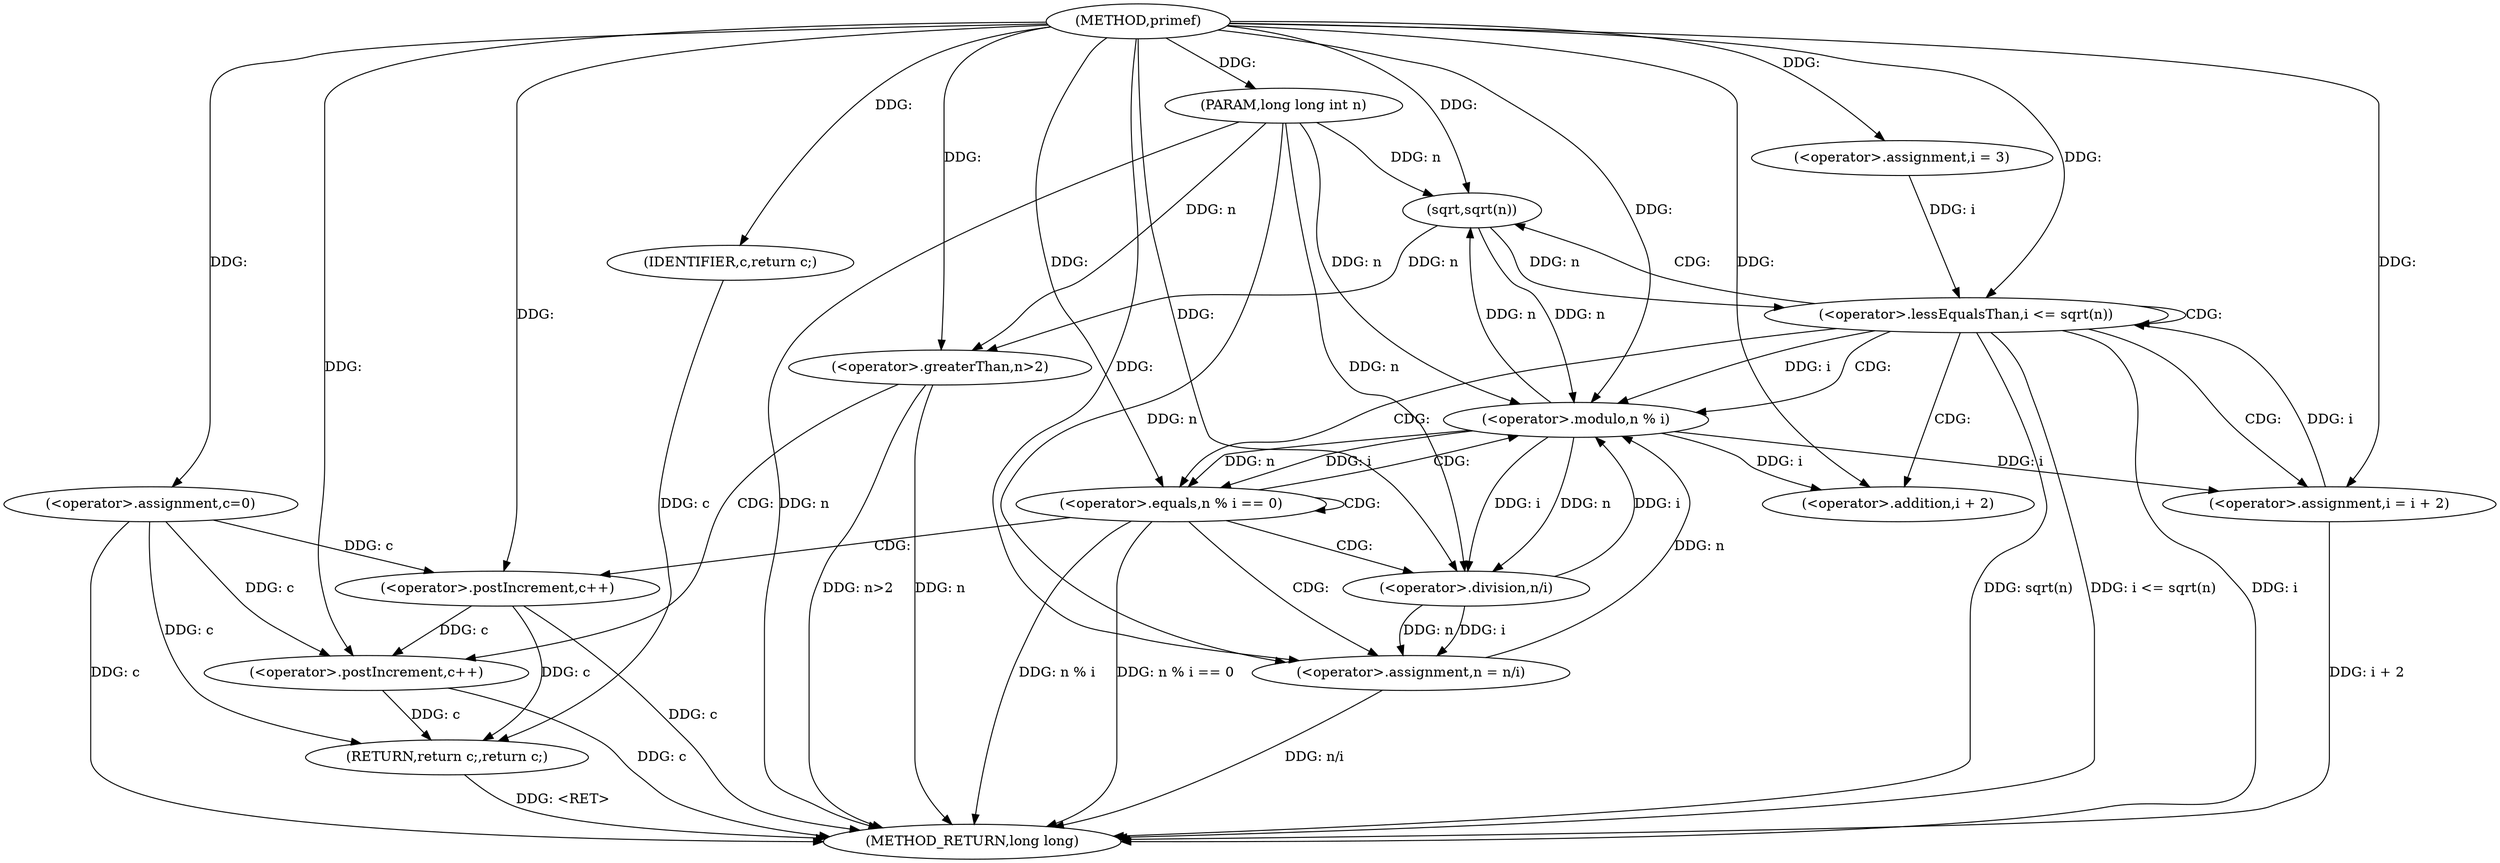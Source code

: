 digraph "primef" {  
"1000137" [label = "(METHOD,primef)" ]
"1000181" [label = "(METHOD_RETURN,long long)" ]
"1000138" [label = "(PARAM,long long int n)" ]
"1000141" [label = "(<operator>.assignment,c=0)" ]
"1000179" [label = "(RETURN,return c;,return c;)" ]
"1000146" [label = "(<operator>.assignment,i = 3)" ]
"1000149" [label = "(<operator>.lessEqualsThan,i <= sqrt(n))" ]
"1000153" [label = "(<operator>.assignment,i = i + 2)" ]
"1000174" [label = "(<operator>.greaterThan,n>2)" ]
"1000177" [label = "(<operator>.postIncrement,c++)" ]
"1000180" [label = "(IDENTIFIER,c,return c;)" ]
"1000151" [label = "(sqrt,sqrt(n))" ]
"1000155" [label = "(<operator>.addition,i + 2)" ]
"1000160" [label = "(<operator>.equals,n % i == 0)" ]
"1000166" [label = "(<operator>.postIncrement,c++)" ]
"1000168" [label = "(<operator>.assignment,n = n/i)" ]
"1000161" [label = "(<operator>.modulo,n % i)" ]
"1000170" [label = "(<operator>.division,n/i)" ]
  "1000138" -> "1000181"  [ label = "DDG: n"] 
  "1000141" -> "1000181"  [ label = "DDG: c"] 
  "1000149" -> "1000181"  [ label = "DDG: i"] 
  "1000149" -> "1000181"  [ label = "DDG: sqrt(n)"] 
  "1000149" -> "1000181"  [ label = "DDG: i <= sqrt(n)"] 
  "1000174" -> "1000181"  [ label = "DDG: n"] 
  "1000174" -> "1000181"  [ label = "DDG: n>2"] 
  "1000177" -> "1000181"  [ label = "DDG: c"] 
  "1000160" -> "1000181"  [ label = "DDG: n % i"] 
  "1000160" -> "1000181"  [ label = "DDG: n % i == 0"] 
  "1000153" -> "1000181"  [ label = "DDG: i + 2"] 
  "1000166" -> "1000181"  [ label = "DDG: c"] 
  "1000168" -> "1000181"  [ label = "DDG: n/i"] 
  "1000179" -> "1000181"  [ label = "DDG: <RET>"] 
  "1000137" -> "1000138"  [ label = "DDG: "] 
  "1000137" -> "1000141"  [ label = "DDG: "] 
  "1000180" -> "1000179"  [ label = "DDG: c"] 
  "1000141" -> "1000179"  [ label = "DDG: c"] 
  "1000177" -> "1000179"  [ label = "DDG: c"] 
  "1000166" -> "1000179"  [ label = "DDG: c"] 
  "1000137" -> "1000146"  [ label = "DDG: "] 
  "1000161" -> "1000153"  [ label = "DDG: i"] 
  "1000137" -> "1000153"  [ label = "DDG: "] 
  "1000137" -> "1000180"  [ label = "DDG: "] 
  "1000146" -> "1000149"  [ label = "DDG: i"] 
  "1000153" -> "1000149"  [ label = "DDG: i"] 
  "1000137" -> "1000149"  [ label = "DDG: "] 
  "1000151" -> "1000149"  [ label = "DDG: n"] 
  "1000151" -> "1000174"  [ label = "DDG: n"] 
  "1000138" -> "1000174"  [ label = "DDG: n"] 
  "1000137" -> "1000174"  [ label = "DDG: "] 
  "1000141" -> "1000177"  [ label = "DDG: c"] 
  "1000166" -> "1000177"  [ label = "DDG: c"] 
  "1000137" -> "1000177"  [ label = "DDG: "] 
  "1000161" -> "1000151"  [ label = "DDG: n"] 
  "1000138" -> "1000151"  [ label = "DDG: n"] 
  "1000137" -> "1000151"  [ label = "DDG: "] 
  "1000161" -> "1000155"  [ label = "DDG: i"] 
  "1000137" -> "1000155"  [ label = "DDG: "] 
  "1000161" -> "1000160"  [ label = "DDG: i"] 
  "1000161" -> "1000160"  [ label = "DDG: n"] 
  "1000137" -> "1000160"  [ label = "DDG: "] 
  "1000170" -> "1000168"  [ label = "DDG: n"] 
  "1000170" -> "1000168"  [ label = "DDG: i"] 
  "1000151" -> "1000161"  [ label = "DDG: n"] 
  "1000168" -> "1000161"  [ label = "DDG: n"] 
  "1000138" -> "1000161"  [ label = "DDG: n"] 
  "1000137" -> "1000161"  [ label = "DDG: "] 
  "1000149" -> "1000161"  [ label = "DDG: i"] 
  "1000170" -> "1000161"  [ label = "DDG: i"] 
  "1000141" -> "1000166"  [ label = "DDG: c"] 
  "1000137" -> "1000166"  [ label = "DDG: "] 
  "1000138" -> "1000168"  [ label = "DDG: n"] 
  "1000137" -> "1000168"  [ label = "DDG: "] 
  "1000161" -> "1000170"  [ label = "DDG: n"] 
  "1000138" -> "1000170"  [ label = "DDG: n"] 
  "1000137" -> "1000170"  [ label = "DDG: "] 
  "1000161" -> "1000170"  [ label = "DDG: i"] 
  "1000149" -> "1000155"  [ label = "CDG: "] 
  "1000149" -> "1000161"  [ label = "CDG: "] 
  "1000149" -> "1000151"  [ label = "CDG: "] 
  "1000149" -> "1000160"  [ label = "CDG: "] 
  "1000149" -> "1000153"  [ label = "CDG: "] 
  "1000149" -> "1000149"  [ label = "CDG: "] 
  "1000174" -> "1000177"  [ label = "CDG: "] 
  "1000160" -> "1000168"  [ label = "CDG: "] 
  "1000160" -> "1000161"  [ label = "CDG: "] 
  "1000160" -> "1000160"  [ label = "CDG: "] 
  "1000160" -> "1000170"  [ label = "CDG: "] 
  "1000160" -> "1000166"  [ label = "CDG: "] 
}
